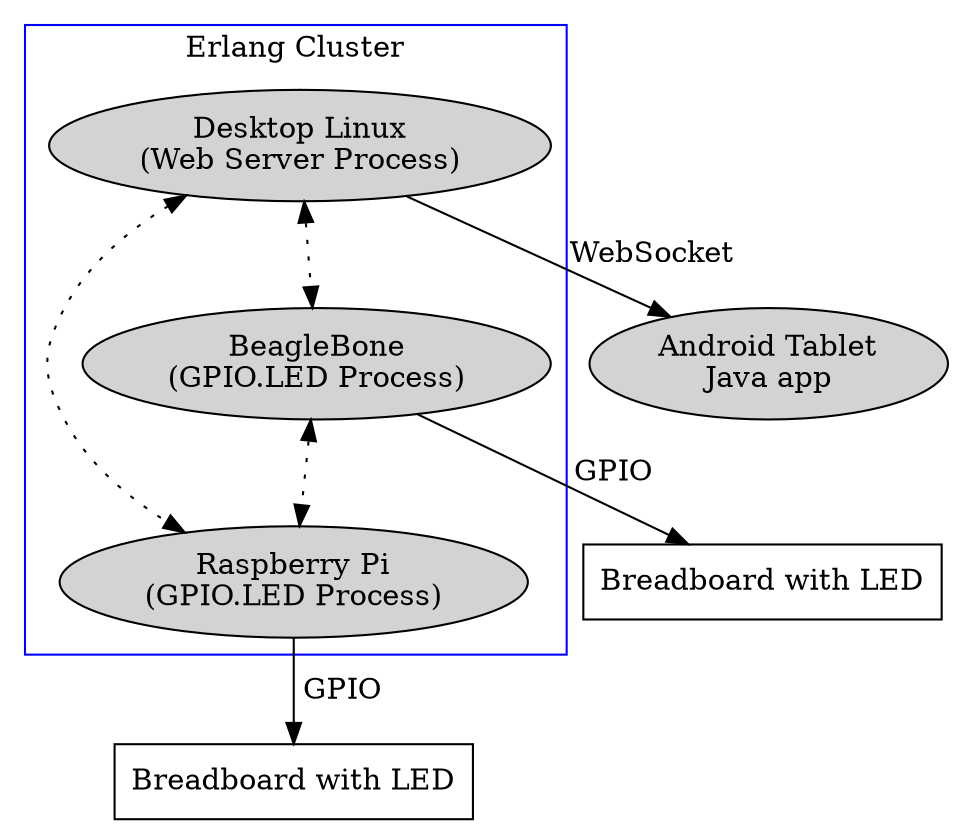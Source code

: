 digraph{

subgraph cluster_1 {
  node [style=filled];
  desktop[label="Desktop Linux\n(Web Server Process)"];
  beagle[label="BeagleBone\n(GPIO.LED Process)"];
  pi[label="Raspberry Pi\n(GPIO.LED Process)"];


  desktop->beagle[dir=both,style=dotted];
  desktop->pi[dir=both,style=dotted];
  beagle->pi[dir=both,style=dotted];

  rank = same; pi; beagle;
  label = "Erlang Cluster";
  color=blue
}

android[label="Android Tablet\nJava app",style=filled];
piboard[label="Breadboard with LED",shape=box];
beagleboard[label="Breadboard with LED",shape=box];

desktop->android[label=" WebSocket"];
beagle->beagleboard[label=" GPIO"];
pi->piboard[label=" GPIO"];

}
